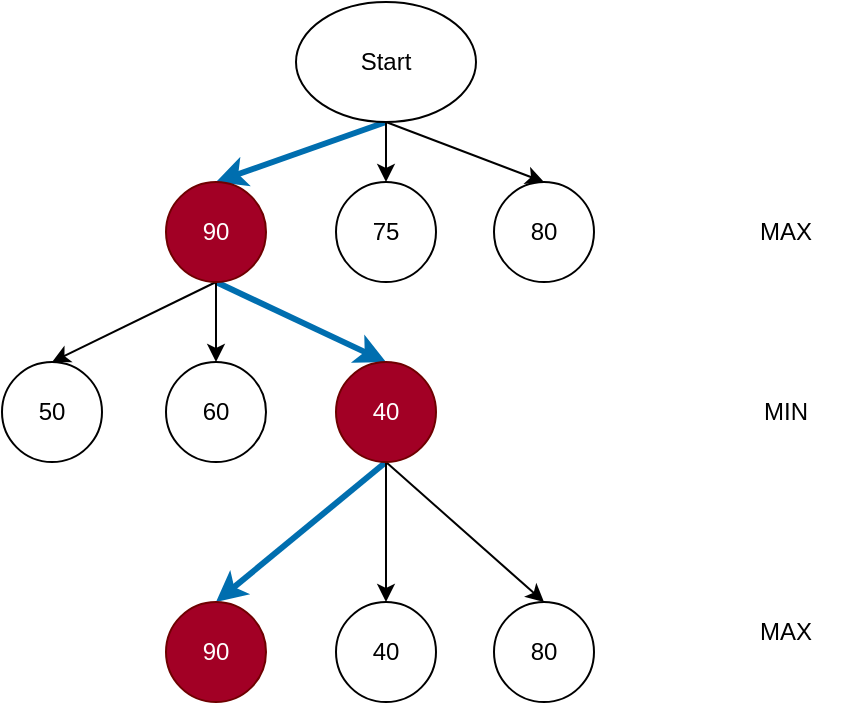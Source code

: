 <mxfile>
    <diagram id="iKABjQWKhwAs20NpdI0R" name="Page-1">
        <mxGraphModel dx="1122" dy="807" grid="1" gridSize="10" guides="1" tooltips="1" connect="1" arrows="1" fold="1" page="1" pageScale="1" pageWidth="827" pageHeight="1169" math="0" shadow="0">
            <root>
                <mxCell id="0"/>
                <mxCell id="1" parent="0"/>
                <mxCell id="25" style="edgeStyle=none;html=1;exitX=0.5;exitY=1;exitDx=0;exitDy=0;entryX=0.5;entryY=0;entryDx=0;entryDy=0;fillColor=#1ba1e2;strokeColor=#006EAF;strokeWidth=3;" edge="1" parent="1" source="3" target="11">
                    <mxGeometry relative="1" as="geometry"/>
                </mxCell>
                <mxCell id="26" style="edgeStyle=none;html=1;exitX=0.5;exitY=1;exitDx=0;exitDy=0;entryX=0.5;entryY=0;entryDx=0;entryDy=0;" edge="1" parent="1" source="3" target="12">
                    <mxGeometry relative="1" as="geometry"/>
                </mxCell>
                <mxCell id="27" style="edgeStyle=none;html=1;exitX=0.5;exitY=1;exitDx=0;exitDy=0;entryX=0.5;entryY=0;entryDx=0;entryDy=0;" edge="1" parent="1" source="3" target="13">
                    <mxGeometry relative="1" as="geometry"/>
                </mxCell>
                <mxCell id="3" value="Start" style="ellipse;whiteSpace=wrap;html=1;" vertex="1" parent="1">
                    <mxGeometry x="315" y="250" width="90" height="60" as="geometry"/>
                </mxCell>
                <mxCell id="23" style="edgeStyle=none;html=1;exitX=0.5;exitY=1;exitDx=0;exitDy=0;entryX=0.5;entryY=0;entryDx=0;entryDy=0;fillColor=#1ba1e2;strokeColor=#006EAF;strokeWidth=3;" edge="1" parent="1" source="11" target="15">
                    <mxGeometry relative="1" as="geometry"/>
                </mxCell>
                <mxCell id="28" style="edgeStyle=none;html=1;entryX=0.5;entryY=0;entryDx=0;entryDy=0;" edge="1" parent="1" target="14">
                    <mxGeometry relative="1" as="geometry">
                        <mxPoint x="275" y="390" as="sourcePoint"/>
                    </mxGeometry>
                </mxCell>
                <mxCell id="29" style="edgeStyle=none;html=1;exitX=0.5;exitY=1;exitDx=0;exitDy=0;entryX=0.5;entryY=0;entryDx=0;entryDy=0;" edge="1" parent="1" source="11" target="16">
                    <mxGeometry relative="1" as="geometry"/>
                </mxCell>
                <mxCell id="11" value="90" style="ellipse;whiteSpace=wrap;html=1;aspect=fixed;fillColor=#a20025;fontColor=#ffffff;strokeColor=#6F0000;" vertex="1" parent="1">
                    <mxGeometry x="250" y="340" width="50" height="50" as="geometry"/>
                </mxCell>
                <mxCell id="12" value="75" style="ellipse;whiteSpace=wrap;html=1;aspect=fixed;" vertex="1" parent="1">
                    <mxGeometry x="335" y="340" width="50" height="50" as="geometry"/>
                </mxCell>
                <mxCell id="13" value="80" style="ellipse;whiteSpace=wrap;html=1;aspect=fixed;" vertex="1" parent="1">
                    <mxGeometry x="414" y="340" width="50" height="50" as="geometry"/>
                </mxCell>
                <mxCell id="14" value="50" style="ellipse;whiteSpace=wrap;html=1;aspect=fixed;" vertex="1" parent="1">
                    <mxGeometry x="168" y="430" width="50" height="50" as="geometry"/>
                </mxCell>
                <mxCell id="24" style="edgeStyle=none;html=1;exitX=0.5;exitY=1;exitDx=0;exitDy=0;entryX=0.5;entryY=0;entryDx=0;entryDy=0;strokeWidth=3;fillColor=#1ba1e2;strokeColor=#006EAF;" edge="1" parent="1" source="15" target="20">
                    <mxGeometry relative="1" as="geometry"/>
                </mxCell>
                <mxCell id="30" style="edgeStyle=none;html=1;exitX=0.5;exitY=1;exitDx=0;exitDy=0;entryX=0.5;entryY=0;entryDx=0;entryDy=0;" edge="1" parent="1" source="15" target="21">
                    <mxGeometry relative="1" as="geometry"/>
                </mxCell>
                <mxCell id="31" style="edgeStyle=none;html=1;exitX=0.5;exitY=1;exitDx=0;exitDy=0;entryX=0.5;entryY=0;entryDx=0;entryDy=0;strokeWidth=1;" edge="1" parent="1" source="15" target="22">
                    <mxGeometry relative="1" as="geometry"/>
                </mxCell>
                <mxCell id="15" value="40" style="ellipse;whiteSpace=wrap;html=1;aspect=fixed;fillColor=#a20025;fontColor=#ffffff;strokeColor=#6F0000;" vertex="1" parent="1">
                    <mxGeometry x="335" y="430" width="50" height="50" as="geometry"/>
                </mxCell>
                <mxCell id="16" value="60" style="ellipse;whiteSpace=wrap;html=1;aspect=fixed;" vertex="1" parent="1">
                    <mxGeometry x="250" y="430" width="50" height="50" as="geometry"/>
                </mxCell>
                <mxCell id="20" value="90" style="ellipse;whiteSpace=wrap;html=1;aspect=fixed;fillColor=#a20025;fontColor=#ffffff;strokeColor=#6F0000;" vertex="1" parent="1">
                    <mxGeometry x="250" y="550" width="50" height="50" as="geometry"/>
                </mxCell>
                <mxCell id="21" value="40" style="ellipse;whiteSpace=wrap;html=1;aspect=fixed;" vertex="1" parent="1">
                    <mxGeometry x="335" y="550" width="50" height="50" as="geometry"/>
                </mxCell>
                <mxCell id="22" value="80" style="ellipse;whiteSpace=wrap;html=1;aspect=fixed;" vertex="1" parent="1">
                    <mxGeometry x="414" y="550" width="50" height="50" as="geometry"/>
                </mxCell>
                <mxCell id="33" value="MAX" style="text;html=1;strokeColor=none;fillColor=none;align=center;verticalAlign=middle;whiteSpace=wrap;rounded=0;" vertex="1" parent="1">
                    <mxGeometry x="530" y="350" width="60" height="30" as="geometry"/>
                </mxCell>
                <mxCell id="34" value="MIN" style="text;html=1;strokeColor=none;fillColor=none;align=center;verticalAlign=middle;whiteSpace=wrap;rounded=0;" vertex="1" parent="1">
                    <mxGeometry x="530" y="440" width="60" height="30" as="geometry"/>
                </mxCell>
                <mxCell id="35" value="MAX" style="text;html=1;strokeColor=none;fillColor=none;align=center;verticalAlign=middle;whiteSpace=wrap;rounded=0;" vertex="1" parent="1">
                    <mxGeometry x="530" y="550" width="60" height="30" as="geometry"/>
                </mxCell>
            </root>
        </mxGraphModel>
    </diagram>
</mxfile>